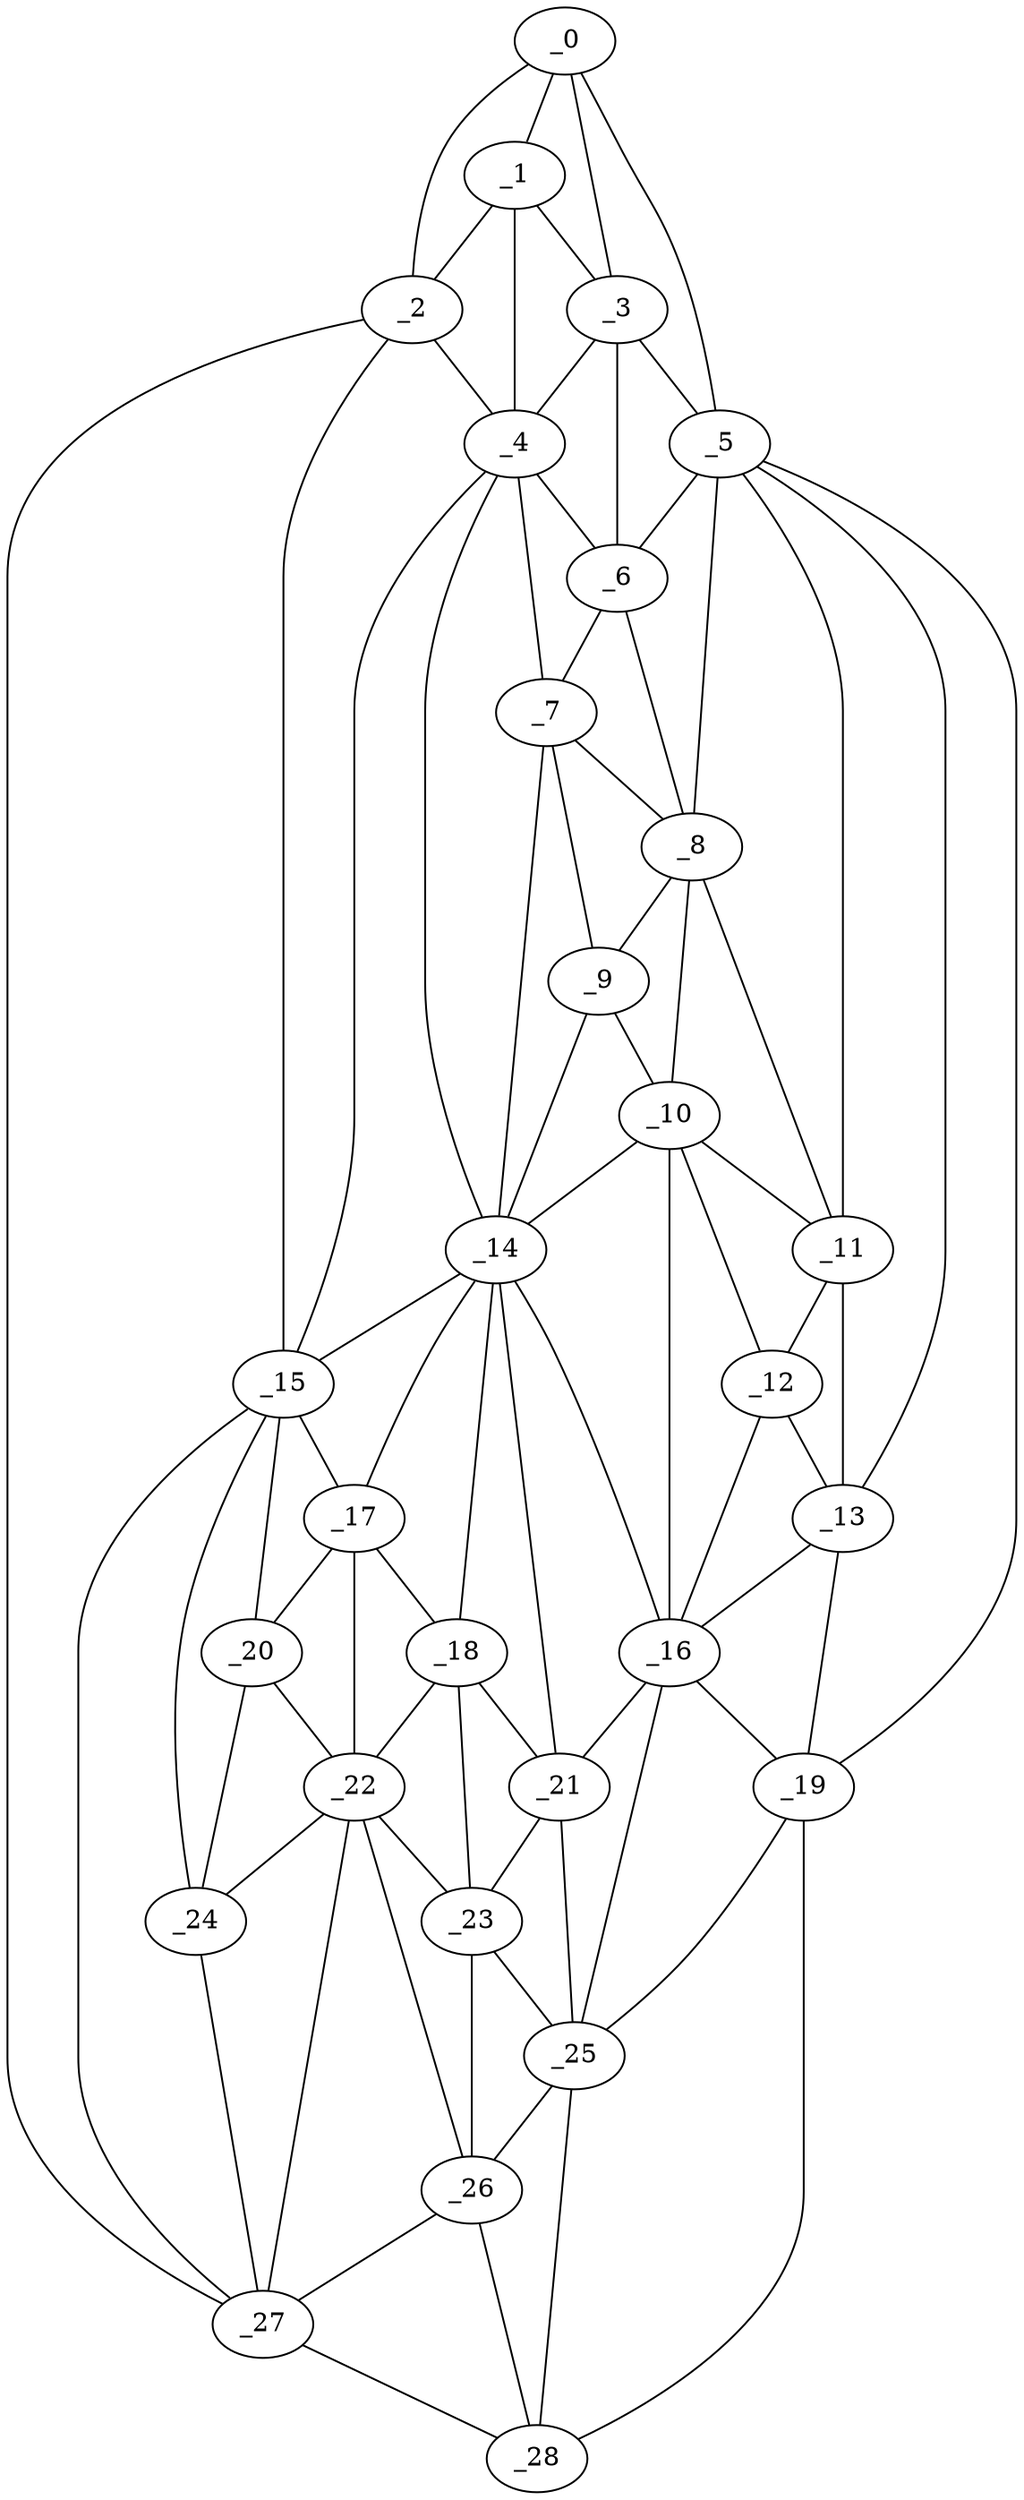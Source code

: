 graph "obj46__330.gxl" {
	_0	 [x=16,
		y=50];
	_1	 [x=35,
		y=71];
	_0 -- _1	 [valence=1];
	_2	 [x=35,
		y=96];
	_0 -- _2	 [valence=1];
	_3	 [x=36,
		y=56];
	_0 -- _3	 [valence=2];
	_5	 [x=46,
		y=42];
	_0 -- _5	 [valence=1];
	_1 -- _2	 [valence=2];
	_1 -- _3	 [valence=2];
	_4	 [x=42,
		y=65];
	_1 -- _4	 [valence=1];
	_2 -- _4	 [valence=2];
	_15	 [x=83,
		y=85];
	_2 -- _15	 [valence=1];
	_27	 [x=124,
		y=76];
	_2 -- _27	 [valence=1];
	_3 -- _4	 [valence=2];
	_3 -- _5	 [valence=2];
	_6	 [x=53,
		y=50];
	_3 -- _6	 [valence=1];
	_4 -- _6	 [valence=2];
	_7	 [x=56,
		y=53];
	_4 -- _7	 [valence=2];
	_14	 [x=81,
		y=64];
	_4 -- _14	 [valence=2];
	_4 -- _15	 [valence=2];
	_5 -- _6	 [valence=2];
	_8	 [x=58,
		y=47];
	_5 -- _8	 [valence=1];
	_11	 [x=74,
		y=38];
	_5 -- _11	 [valence=2];
	_13	 [x=80,
		y=36];
	_5 -- _13	 [valence=1];
	_19	 [x=92,
		y=33];
	_5 -- _19	 [valence=1];
	_6 -- _7	 [valence=2];
	_6 -- _8	 [valence=2];
	_7 -- _8	 [valence=2];
	_9	 [x=64,
		y=51];
	_7 -- _9	 [valence=1];
	_7 -- _14	 [valence=2];
	_8 -- _9	 [valence=2];
	_10	 [x=71,
		y=48];
	_8 -- _10	 [valence=1];
	_8 -- _11	 [valence=2];
	_9 -- _10	 [valence=1];
	_9 -- _14	 [valence=2];
	_10 -- _11	 [valence=2];
	_12	 [x=79,
		y=43];
	_10 -- _12	 [valence=2];
	_10 -- _14	 [valence=2];
	_16	 [x=87,
		y=46];
	_10 -- _16	 [valence=2];
	_11 -- _12	 [valence=1];
	_11 -- _13	 [valence=2];
	_12 -- _13	 [valence=2];
	_12 -- _16	 [valence=1];
	_13 -- _16	 [valence=1];
	_13 -- _19	 [valence=1];
	_14 -- _15	 [valence=1];
	_14 -- _16	 [valence=1];
	_17	 [x=87,
		y=74];
	_14 -- _17	 [valence=2];
	_18	 [x=90,
		y=65];
	_14 -- _18	 [valence=2];
	_21	 [x=93,
		y=55];
	_14 -- _21	 [valence=1];
	_15 -- _17	 [valence=2];
	_20	 [x=92,
		y=82];
	_15 -- _20	 [valence=2];
	_24	 [x=100,
		y=80];
	_15 -- _24	 [valence=1];
	_15 -- _27	 [valence=2];
	_16 -- _19	 [valence=2];
	_16 -- _21	 [valence=2];
	_25	 [x=106,
		y=51];
	_16 -- _25	 [valence=2];
	_17 -- _18	 [valence=1];
	_17 -- _20	 [valence=2];
	_22	 [x=98,
		y=72];
	_17 -- _22	 [valence=2];
	_18 -- _21	 [valence=2];
	_18 -- _22	 [valence=1];
	_23	 [x=100,
		y=62];
	_18 -- _23	 [valence=1];
	_19 -- _25	 [valence=2];
	_28	 [x=125,
		y=52];
	_19 -- _28	 [valence=1];
	_20 -- _22	 [valence=1];
	_20 -- _24	 [valence=1];
	_21 -- _23	 [valence=2];
	_21 -- _25	 [valence=2];
	_22 -- _23	 [valence=2];
	_22 -- _24	 [valence=2];
	_26	 [x=119,
		y=61];
	_22 -- _26	 [valence=2];
	_22 -- _27	 [valence=1];
	_23 -- _25	 [valence=1];
	_23 -- _26	 [valence=1];
	_24 -- _27	 [valence=2];
	_25 -- _26	 [valence=2];
	_25 -- _28	 [valence=1];
	_26 -- _27	 [valence=2];
	_26 -- _28	 [valence=2];
	_27 -- _28	 [valence=1];
}
